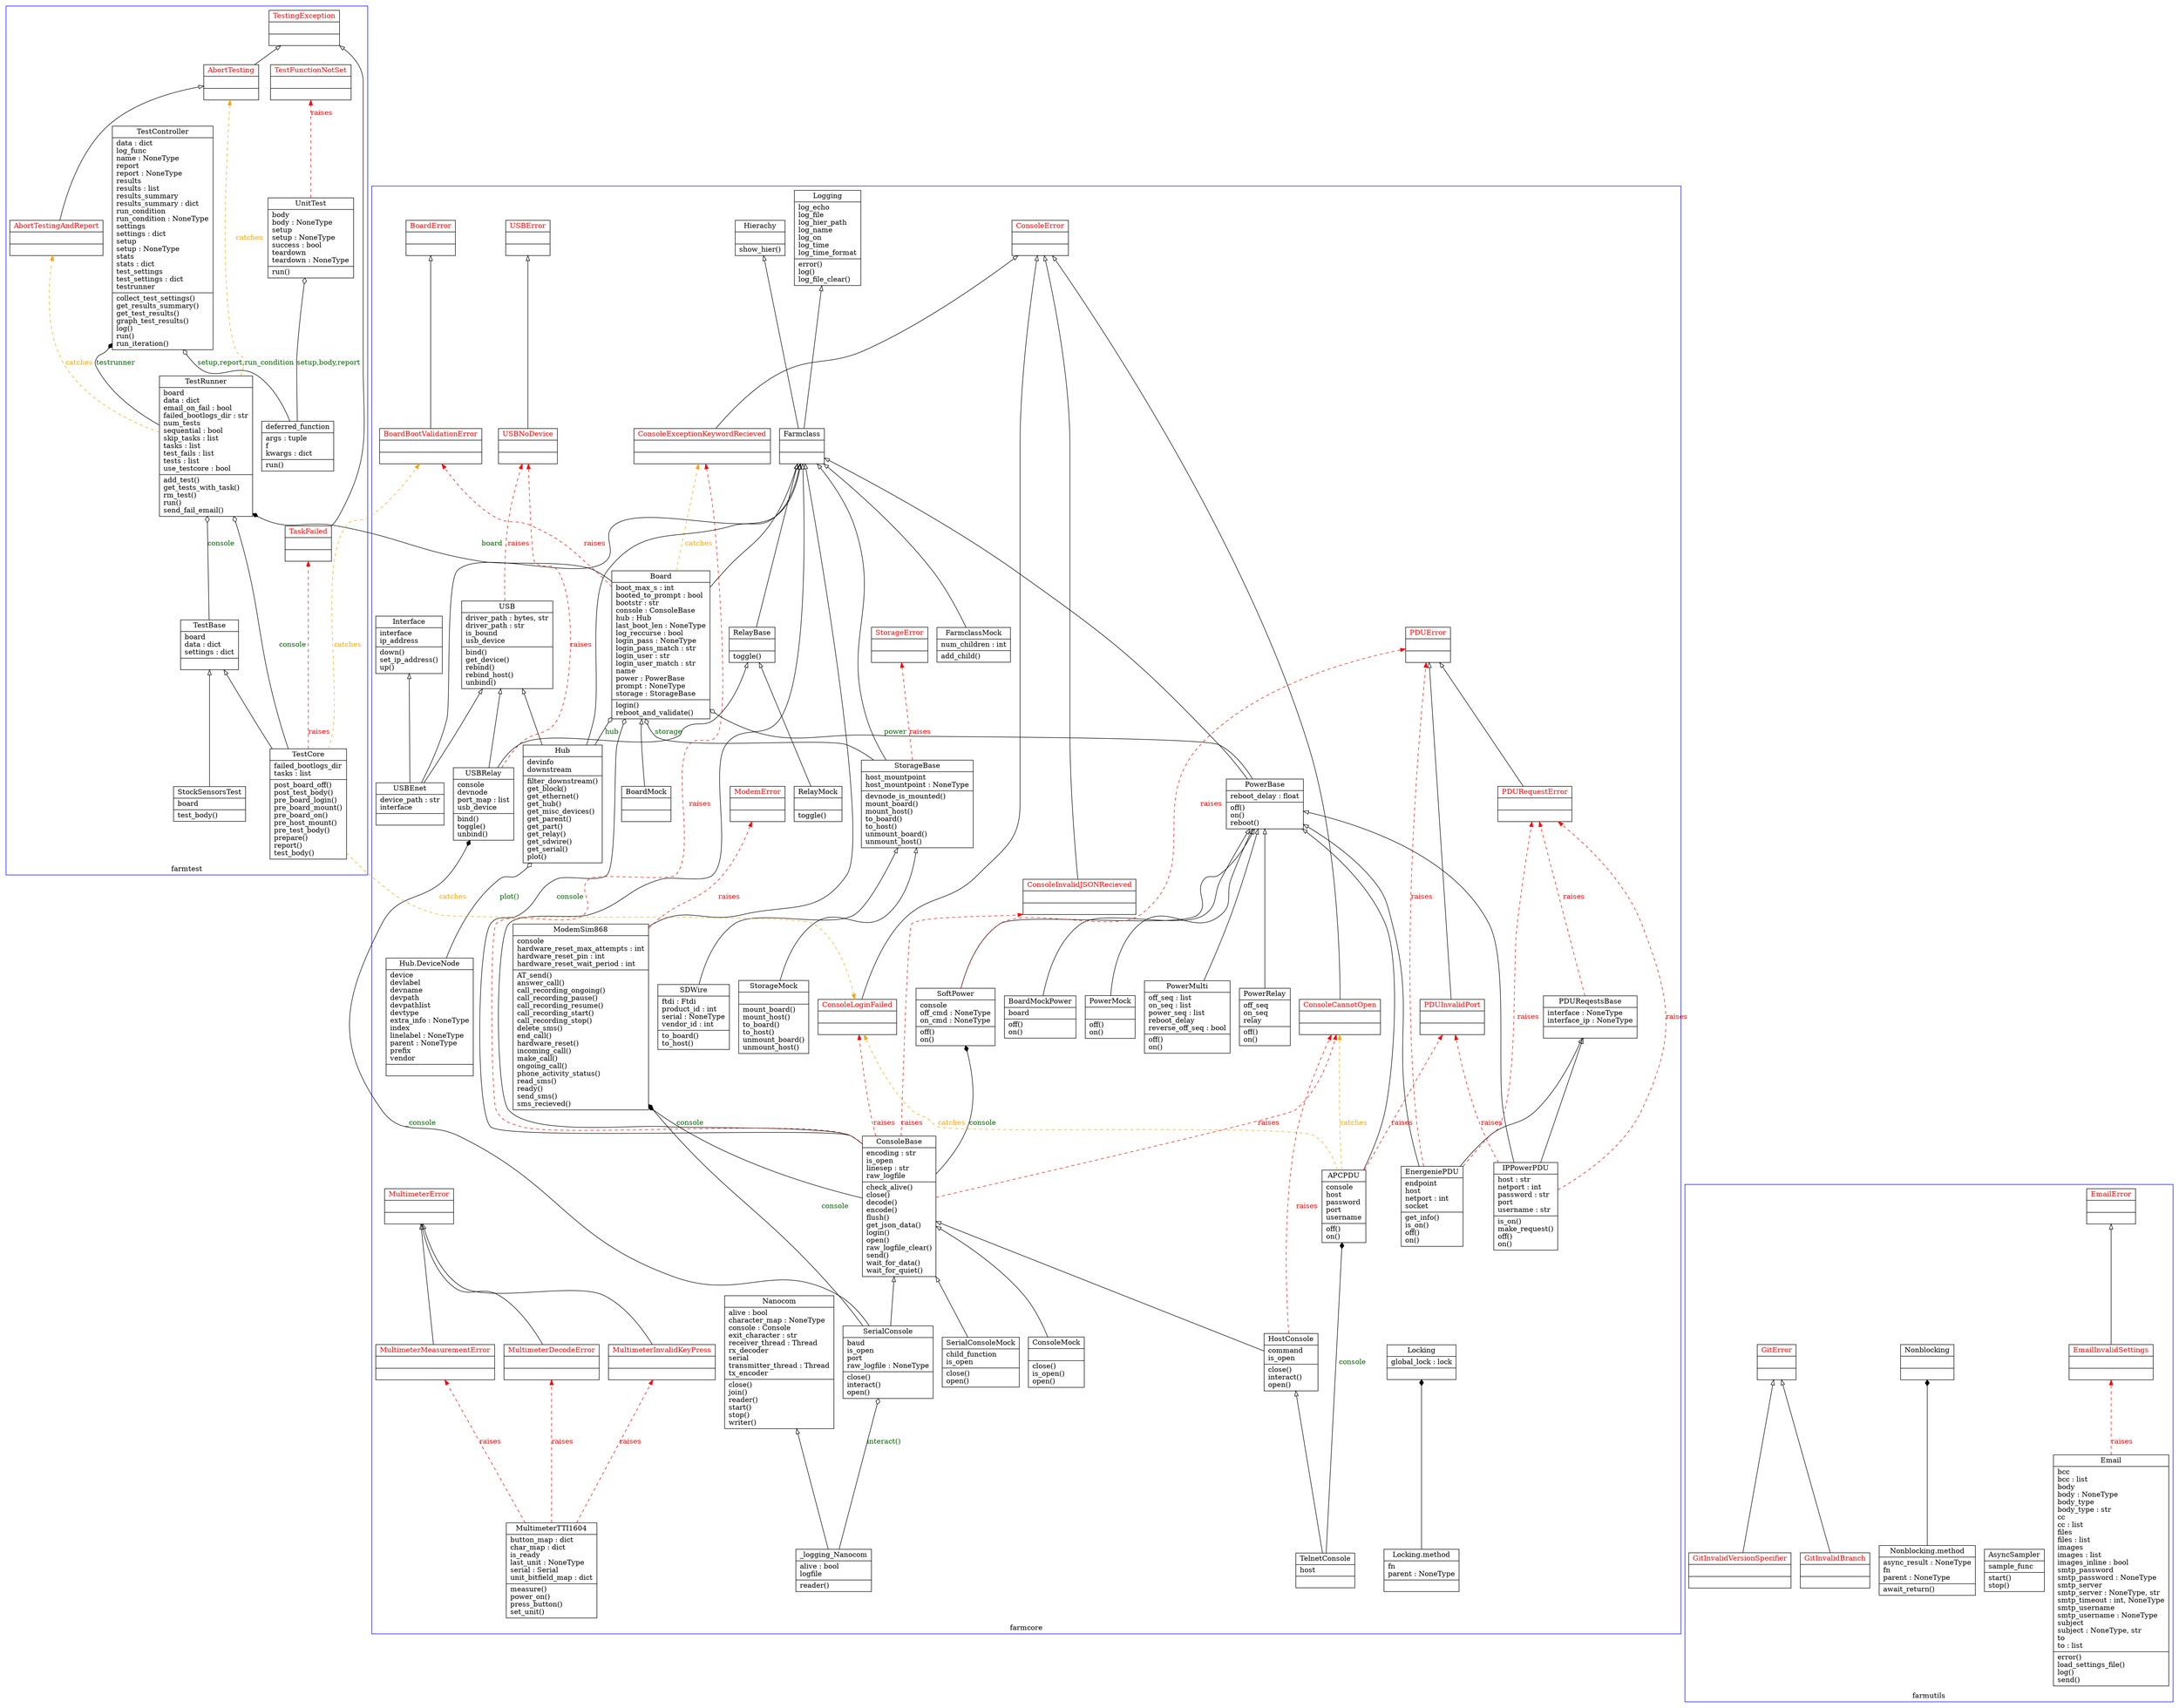 digraph "classes_farm-core" {
    charset="utf-8"
    rankdir=BT
    // ==========================
    // ==== Farmcore Classes ====
    // ==========================
    subgraph cluster_farmcore {
		label = "farmcore";
		color=blue

        "21" [label="{Farmclass|\l|}", shape="record"];
        label="farmcore";
        "22" [label="{FarmclassMock|num_children : int\l|add_child()\l}", shape="record"];
        "26" [label="{Hierachy|\l|show_hier()\l}", shape="record"];
        "31" [label="{Locking|global_lock : lock\l|}", shape="record"];
        "83" [label="{Locking.method|fn\lparent : NoneType\l|}", shape="record"];
        "32" [label="{Logging|log_echo\llog_file\llog_hier_path\llog_name\llog_on\llog_time\llog_time_format\l|error()\llog()\llog_file_clear()\l}", shape="record"];

        "4" [label="{Board|boot_max_s : int\lbooted_to_prompt : bool\lbootstr : str\lconsole : ConsoleBase\lhub : Hub\llast_boot_len : NoneType\llog_reccurse : bool\llogin_pass : NoneType\llogin_pass_match : str\llogin_user : str\llogin_user_match : str\lname\lpower : PowerBase\lprompt : NoneType\lstorage : StorageBase\l|login()\lreboot_and_validate()\l}", shape="record"];
        "7" [label="{BoardMock|\l|}", shape="record"];
        "8" [label="{BoardMockPower|board\l|off()\lon()\l}", shape="record"];

        "9" [label="{ConsoleBase|encoding : str\lis_open\llinesep : str\lraw_logfile\l|check_alive()\lclose()\ldecode()\lencode()\lflush()\lget_json_data()\llogin()\lopen()\lraw_logfile_clear()\lsend()\lwait_for_data()\lwait_for_quiet()\l}", shape="record"];
        "15" [label="{ConsoleMock|\l|close()\lis_open()\lopen()\l}", shape="record"];
        "27" [label="{HostConsole|command\lis_open\l|close()\linteract()\lopen()\l}", shape="record"];
        "68" [label="{TelnetConsole|host\l|}", shape="record"];
        "60" [label="{SerialConsole|baud\lis_open\lport\lraw_logfile : NoneType\l|close()\linteract()\lopen()\l}", shape="record"];
        "61" [label="{SerialConsoleMock|child_function\lis_open\l|close()\lopen()\l}", shape="record"];
        "46" [label="{Nanocom|alive : bool\lcharacter_map : NoneType\lconsole : Console\lexit_character : str\lreceiver_thread : Thread\lrx_decoder\lserial\ltransmitter_thread : Thread\ltx_encoder\l|close()\ljoin()\lreader()\lstart()\lstop()\lwriter()\l}", shape="record"];
        "81" [label="{_logging_Nanocom|alive : bool\llogfile\l|reader()\l}", shape="record"];

        "52" [label="{PowerBase|reboot_delay : float\l|off()\lon()\lreboot()\l}", shape="record"];
        "53" [label="{PowerMock|\l|off()\lon()\l}", shape="record"];
        "54" [label="{PowerMulti|off_seq : list\lon_seq : list\lpower_seq : list\lreboot_delay\lreverse_off_seq : bool\l|off()\lon()\l}", shape="record"];
        "55" [label="{PowerRelay|off_seq\lon_seq\lrelay\l|off()\lon()\l}", shape="record"];
        "62" [label="{SoftPower|console\loff_cmd : NoneType\lon_cmd : NoneType\l|off()\lon()\l}", shape="record"];
        "50" [label="{PDUReqestsBase|interface : NoneType\linterface_ip : NoneType\l|}", shape="record"];
        "29" [label="{IPPowerPDU|host : str\lnetport : int\lpassword : str\lport\lusername : str\l|is_on()\lmake_request()\loff()\lon()\l}", shape="record"];
        "20" [label="{EnergeniePDU|endpoint\lhost\lnetport : int\lsocket\l|get_info()\lis_on()\loff()\lon()\l}", shape="record"];
        "0" [label="{APCPDU|console\lhost\lpassword\lport\lusername\l|off()\lon()\l}", shape="record"];

        "56" [label="{RelayBase|\l|toggle()\l}", shape="record"];
        "57" [label="{RelayMock|\l|toggle()\l}", shape="record"];
        "79" [label="{USBRelay|console\ldevnode\lport_map : list\lusb_device\l|bind()\ltoggle()\lunbind()\l}", shape="record"];

        "64" [label="{StorageBase|host_mountpoint\lhost_mountpoint : NoneType\l|devnode_is_mounted()\lmount_board()\lmount_host()\lto_board()\lto_host()\lunmount_board()\lunmount_host()\l}", shape="record"];
        "59" [label="{SDWire|ftdi : Ftdi\lproduct_id : int\lserial : NoneType\lvendor_id : int\l|to_board()\lto_host()\l}", shape="record"];
        "66" [label="{StorageMock|\l|mount_board()\lmount_host()\lto_board()\lto_host()\lunmount_board()\lunmount_host()\l}", shape="record"];

        "28" [label="{Hub|devinfo\ldownstream\l|filter_downstream()\lget_block()\lget_ethernet()\lget_hub()\lget_misc_devices()\lget_parent()\lget_part()\lget_relay()\lget_sdwire()\lget_serial()\lplot()\l}", shape="record"];
        "16" [label="{Hub.DeviceNode|device\ldevlabel\ldevname\ldevpath\ldevpathlist\ldevtype\lextra_info : NoneType\lindex\llinelabel : NoneType\lparent : NoneType\lprefix\lvendor\l|}", shape="record"];

        "75" [label="{USB|driver_path : bytes, str\ldriver_path : str\lis_bound\lusb_device\l|bind()\lget_device()\lrebind()\lrebind_host()\lunbind()\l}", shape="record"];
        "76" [label="{USBEnet|device_path : str\linterface\l|}", shape="record"];

        "30" [label="{Interface|interface\lip_address\l|down()\lset_ip_address()\lup()\l}", shape="record"];

        "34" [label="{ModemSim868|console\lhardware_reset_max_attempts : int\lhardware_reset_pin : int\lhardware_reset_wait_period : int\l|AT_send()\lanswer_call()\lcall_recording_ongoing()\lcall_recording_pause()\lcall_recording_resume()\lcall_recording_start()\lcall_recording_stop()\ldelete_sms()\lend_call()\lhardware_reset()\lincoming_call()\lmake_call()\longoing_call()\lphone_activity_status()\lread_sms()\lready()\lsend_sms()\lsms_recieved()\l}", shape="record"];

        "39" [label="{MultimeterTTI1604|button_map : dict\lchar_map : dict\lis_ready\llast_unit : NoneType\lserial : Serial\lunit_bitfield_map : dict\l|measure()\lpower_on()\lpress_button()\lset_unit()\l}", shape="record"];

        // Exceptions
        "6" [ label="{BoardError|\l|}", fontcolor="red", shape="record"];
        "5" [ label="{BoardBootValidationError|\l|}", fontcolor="red", shape="record"];

        "11" [ label="{ConsoleError|\l|}", fontcolor="red", shape="record"];
        "10" [ label="{ConsoleCannotOpen|\l|}", fontcolor="red", shape="record"];
        "12" [ label="{ConsoleExceptionKeywordRecieved|\l|}", fontcolor="red", shape="record"];
        "13" [ label="{ConsoleInvalidJSONRecieved|\l|}", fontcolor="red", shape="record"];
        "14" [ label="{ConsoleLoginFailed|\l|}", fontcolor="red", shape="record"];

        "36" [ label="{MultimeterError|\l|}", fontcolor="red", shape="record"];
        "35" [ label="{MultimeterDecodeError|\l|}", fontcolor="red", shape="record"];
        "37" [ label="{MultimeterInvalidKeyPress|\l|}", fontcolor="red", shape="record"];
        "38" [ label="{MultimeterMeasurementError|\l|}", fontcolor="red", shape="record"];

        "48" [ label="{PDUError|\l|}", fontcolor="red", shape="record"];
        "51" [ label="{PDURequestError|\l|}", fontcolor="red", shape="record"];
        "49" [ label="{PDUInvalidPort|\l|}", fontcolor="red", shape="record"];

        "65" [ label="{StorageError|\l|}", fontcolor="red", shape="record"];

        "77" [ label="{USBError|\l|}", fontcolor="red", shape="record"];
        "78" [ label="{USBNoDevice|\l|}", fontcolor="red", shape="record"];

        "33" [ label="{ModemError|\l|}", fontcolor="red", shape="record"];

    }

    // ==========================
    // ==== Farmtest Classes ====
    // ==========================
    subgraph cluster_farmtest {
		label = "farmtest";
		color=blue

        "69" [label="{TestBase|board\ldata : dict\lsettings : dict\l|}", shape="record"];
        "71" [label="{TestCore|failed_bootlogs_dir\ltasks : list\l|post_board_off()\lpost_test_body()\lpre_board_login()\lpre_board_mount()\lpre_board_on()\lpre_host_mount()\lpre_test_body()\lprepare()\lreport()\ltest_body()\l}", shape="record"];
        "73" [label="{TestRunner|board\ldata : dict\lemail_on_fail : bool\lfailed_bootlogs_dir : str\lnum_tests\lsequential : bool\lskip_tasks : list\ltasks : list\ltest_fails : list\ltests : list\luse_testcore : bool\l|add_test()\lget_tests_with_task()\lrm_test()\lrun()\lsend_fail_email()\l}", shape="record"];
        "70" [label="{TestController|data : dict\llog_func\lname : NoneType\lreport\lreport : NoneType\lresults\lresults : list\lresults_summary\lresults_summary : dict\lrun_condition\lrun_condition : NoneType\lsettings\lsettings : dict\lsetup\lsetup : NoneType\lstats\lstats : dict\ltest_settings\ltest_settings : dict\ltestrunner\l|collect_test_settings()\lget_results_summary()\lget_test_results()\lgraph_test_results()\llog()\lrun()\lrun_iteration()\l}", shape="record"];

        "82" [label="{deferred_function|args : tuple\lf\lkwargs : dict\l|run()\l}", shape="record"];
        "80" [label="{UnitTest|body\lbody : NoneType\lsetup\lsetup : NoneType\lsuccess : bool\lteardown\lteardown : NoneType\l|run()\l}", shape="record"];

        "63" [label="{StockSensorsTest|board\l|test_body()\l}", shape="record"];

        // Exceptions
        "74" [ label="{TestingException|\l|}", fontcolor="red", shape="record"];
        "72" [ label="{TestFunctionNotSet|\l|}", fontcolor="red", shape="record"];
        "67" [ label="{TaskFailed|\l|}", fontcolor="red", shape="record"];
        "2" [ label="{AbortTestingAndReport|\l|}", fontcolor="red", shape="record"];
        "1" [ label="{AbortTesting|\l|}", fontcolor="red", shape="record"];
    }

    // ===========================
    // ==== Farmutils Classes ====
    // ===========================
    subgraph cluster_farmutils {
		label = "farmutils";
		color=blue

        "17" [label="{Email|bcc\lbcc : list\lbody\lbody : NoneType\lbody_type\lbody_type : str\lcc\lcc : list\lfiles\lfiles : list\limages\limages : list\limages_inline : bool\lsmtp_password\lsmtp_password : NoneType\lsmtp_server\lsmtp_server : NoneType, str\lsmtp_timeout : int, NoneType\lsmtp_username\lsmtp_username : NoneType\lsubject\lsubject : NoneType, str\lto\lto : list\l|error()\lload_settings_file()\llog()\lsend()\l}", shape="record"];
        "3" [label="{AsyncSampler|sample_func\l|start()\lstop()\l}", shape="record"];
        "47" [label="{Nonblocking|\l|}", shape="record"];
        "84" [label="{Nonblocking.method|async_result : NoneType\lfn\lparent : NoneType\l|await_return()\l}", shape="record"];

        // Exceptions
        "18" [ label="{EmailError|\l|}", fontcolor="red", shape="record"];
        "19" [ label="{EmailInvalidSettings|\l|}", fontcolor="red", shape="record"];
        "23" [ label="{GitError|\l|}", fontcolor="red", shape="record"];
        "24" [ label="{GitInvalidBranch|\l|}", fontcolor="red", shape="record"];
        "25" [ label="{GitInvalidVersionSpecifier|\l|}", fontcolor="red", shape="record"];
    }

    // =======================
    // ==== Relationships ====
    // =======================
    // == Raises Exceptions ==
    "4" -> "5" [arrowhead="normal", arrowtail="none", color="red", fontcolor="red", label="raises", style="dashed"];

    // = farmcore =
    // MultimeterErrors
    "39" -> "35" [arrowhead="normal", arrowtail="none", color="red", fontcolor="red", label="raises", style="dashed"];
    "39" -> "37" [arrowhead="normal", arrowtail="none", color="red", fontcolor="red", label="raises", style="dashed"];
    "39" -> "38" [arrowhead="normal", arrowtail="none", color="red", fontcolor="red", label="raises", style="dashed"];

    // ConsoleErrors
    "9" -> "10" [arrowhead="normal", arrowtail="none", color="red", fontcolor="red", label="raises", style="dashed"];
    "9" -> "12" [arrowhead="normal", arrowtail="none", color="red", fontcolor="red", label="raises", style="dashed"];
    "9" -> "13" [arrowhead="normal", arrowtail="none", color="red", fontcolor="red", label="raises", style="dashed"];
    "9" -> "14" [arrowhead="normal", arrowtail="none", color="red", fontcolor="red", label="raises", style="dashed"];
    "27" -> "10" [arrowhead="normal", arrowtail="none", color="red", fontcolor="red", label="raises", style="dashed"];

    // PDUErrors
    "20" -> "51" [arrowhead="normal", arrowtail="none", color="red", fontcolor="red", label="raises", style="dashed"];
    "29" -> "51" [arrowhead="normal", arrowtail="none", color="red", fontcolor="red", label="raises", style="dashed"];
    "50" -> "51" [arrowhead="normal", arrowtail="none", color="red", fontcolor="red", label="raises", style="dashed"];
    "62" -> "48" [arrowhead="normal", arrowtail="none", color="red", fontcolor="red", label="raises", style="dashed"];
    "20" -> "48" [arrowhead="normal", arrowtail="none", color="red", fontcolor="red", label="raises", style="dashed"];
    "0" -> "49" [arrowhead="normal", arrowtail="none", color="red", fontcolor="red", label="raises", style="dashed"];
    "29" -> "49" [arrowhead="normal", arrowtail="none", color="red", fontcolor="red", label="raises", style="dashed"];

    // StorageErrors
    "64" -> "65" [arrowhead="normal", arrowtail="none", color="red", fontcolor="red", label="raises", style="dashed"];

    // USBErrors
    "75" -> "78" [arrowhead="normal", arrowtail="none", color="red", fontcolor="red", label="raises", style="dashed"];
    "79" -> "78" [arrowhead="normal", arrowtail="none", color="red", fontcolor="red", label="raises", style="dashed"];

    // ModemErrors
    "34" -> "33" [arrowhead="normal", arrowtail="none", color="red", fontcolor="red", label="raises", style="dashed"];

    // = farmtest=
    "80" -> "72" [arrowhead="normal", arrowtail="none", color="red", fontcolor="red", label="raises", style="dashed"];
    "71" -> "67" [arrowhead="normal", arrowtail="none", color="red", fontcolor="red", label="raises", style="dashed"];

    // = farmutils
    "17" -> "19" [arrowhead="normal", arrowtail="none", color="red", fontcolor="red", label="raises", style="dashed"];

    // == Catches Exceptions ==
    // = farmcore =
    "0" -> "10" [arrowhead="normal", arrowtail="none", color="orange", fontcolor="orange", label="catches", style="dashed"];
    "4" -> "12" [arrowhead="normal", arrowtail="none", color="orange", fontcolor="orange", label="catches", style="dashed"];
    "0" -> "14" [arrowhead="normal", arrowtail="none", color="orange", fontcolor="orange", label="catches", style="dashed"];
    "71" -> "14" [arrowhead="normal", arrowtail="none", color="orange", fontcolor="orange", label="catches", style="dashed"];
    "71" -> "5" [arrowhead="normal", arrowtail="none", color="orange", fontcolor="orange", label="catches", style="dashed"];

    // = farmtest =
    "73" -> "2" [arrowhead="normal", arrowtail="none", color="orange", fontcolor="orange", label="catches", style="dashed"];
    "73" -> "1" [arrowhead="normal", arrowtail="none", color="orange", fontcolor="orange", label="catches", style="dashed"];

    // = farmutils =

    // Inheitance/Relisation
    "0" -> "52" [arrowhead="empty", arrowtail="none"];
    "1" -> "74" [arrowhead="empty", arrowtail="none"];
    "2" -> "1" [arrowhead="empty", arrowtail="none"];
    "4" -> "21" [arrowhead="empty", arrowtail="none"];
    "5" -> "6" [arrowhead="empty", arrowtail="none"];
    "7" -> "4" [arrowhead="empty", arrowtail="none"];
    "8" -> "52" [arrowhead="empty", arrowtail="none"];
    "9" -> "21" [arrowhead="empty", arrowtail="none"];
    "10" -> "11" [arrowhead="empty", arrowtail="none"];
    "12" -> "11" [arrowhead="empty", arrowtail="none"];
    "13" -> "11" [arrowhead="empty", arrowtail="none"];
    "14" -> "11" [arrowhead="empty", arrowtail="none"];
    "15" -> "9" [arrowhead="empty", arrowtail="none"];
    "19" -> "18" [arrowhead="empty", arrowtail="none"];
    "20" -> "50" [arrowhead="empty", arrowtail="none"];
    "20" -> "52" [arrowhead="empty", arrowtail="none"];
    "21" -> "26" [arrowhead="empty", arrowtail="none"];
    "21" -> "32" [arrowhead="empty", arrowtail="none"];
    "22" -> "21" [arrowhead="empty", arrowtail="none"];
    "24" -> "23" [arrowhead="empty", arrowtail="none"];
    "25" -> "23" [arrowhead="empty", arrowtail="none"];
    "27" -> "9" [arrowhead="empty", arrowtail="none"];
    "28" -> "21" [arrowhead="empty", arrowtail="none"];
    "28" -> "75" [arrowhead="empty", arrowtail="none"];
    "29" -> "50" [arrowhead="empty", arrowtail="none"];
    "29" -> "52" [arrowhead="empty", arrowtail="none"];
    "34" -> "21" [arrowhead="empty", arrowtail="none"];
    "35" -> "36" [arrowhead="empty", arrowtail="none"];
    "37" -> "36" [arrowhead="empty", arrowtail="none"];
    "38" -> "36" [arrowhead="empty", arrowtail="none"];
    "49" -> "48" [arrowhead="empty", arrowtail="none"];
    "51" -> "48" [arrowhead="empty", arrowtail="none"];
    "52" -> "21" [arrowhead="empty", arrowtail="none"];
    "53" -> "52" [arrowhead="empty", arrowtail="none"];
    "54" -> "52" [arrowhead="empty", arrowtail="none"];
    "55" -> "52" [arrowhead="empty", arrowtail="none"];
    "56" -> "21" [arrowhead="empty", arrowtail="none"];
    "57" -> "56" [arrowhead="empty", arrowtail="none"];
    "59" -> "64" [arrowhead="empty", arrowtail="none"];
    "60" -> "9" [arrowhead="empty", arrowtail="none"];
    "61" -> "9" [arrowhead="empty", arrowtail="none"];
    "62" -> "52" [arrowhead="empty", arrowtail="none"];
    "63" -> "69" [arrowhead="empty", arrowtail="none"];
    "64" -> "21" [arrowhead="empty", arrowtail="none"];
    "66" -> "64" [arrowhead="empty", arrowtail="none"];
    "67" -> "74" [arrowhead="empty", arrowtail="none"];
    "68" -> "27" [arrowhead="empty", arrowtail="none"];
    "71" -> "69" [arrowhead="empty", arrowtail="none"];
    "76" -> "21" [arrowhead="empty", arrowtail="none"];
    "76" -> "30" [arrowhead="empty", arrowtail="none"];
    "76" -> "75" [arrowhead="empty", arrowtail="none"];
    "78" -> "77" [arrowhead="empty", arrowtail="none"];
    "79" -> "56" [arrowhead="empty", arrowtail="none"];
    "79" -> "75" [arrowhead="empty", arrowtail="none"];
    "81" -> "46" [arrowhead="empty", arrowtail="none"];

    // Composition
    "60" -> "34" [arrowhead="diamond", arrowtail="none", fontcolor="darkgreen", label="console", style="solid"];
    "60" -> "79" [arrowhead="diamond", arrowtail="none", fontcolor="darkgreen", label="_console", style="solid"];
    "68" -> "0" [arrowhead="diamond", arrowtail="none", fontcolor="darkgreen", label="console", style="solid"];
    "9" -> "34" [arrowhead="diamond", arrowtail="none", fontcolor="darkgreen", label="console", style="solid"];
    "9" -> "62" [arrowhead="diamond", arrowtail="none", fontcolor="darkgreen", label="console", style="solid"];
    "4" -> "73" [arrowhead="diamond", arrowtail="none", fontcolor="darkgreen", label="board", style="solid"];
    "73" -> "70" [arrowhead="diamond", arrowtail="none", fontcolor="darkgreen", label="testrunner", style="solid"];
    "84" -> "47" [arrowhead="diamond", arrowtail="none", fontcolor="darkgreen", label="", style="solid"];
    "83" -> "31" [arrowhead="diamond", arrowtail="none", fontcolor="darkgreen", label="", style="solid"];

    // Aggregation
    "28" -> "4" [arrowhead="ediamond", arrowtail="none", fontcolor="darkgreen", label="hub", style="solid"];
    "64" -> "4" [arrowhead="ediamond", arrowtail="none", fontcolor="darkgreen", label="storage", style="solid"];
    "52" -> "4" [arrowhead="ediamond", arrowtail="none", fontcolor="darkgreen", label="power", style="solid"];
    "9" -> "4" [arrowhead="ediamond", arrowtail="none", fontcolor="darkgreen", label="console", style="solid"];
    "69" -> "73" [arrowhead="ediamond", arrowtail="none", fontcolor="darkgreen", label="console", style="solid"];
    "71" -> "73" [arrowhead="ediamond", arrowtail="none", fontcolor="darkgreen", label="console", style="solid"];
    "82" -> "80" [arrowhead="ediamond", arrowtail="none", fontcolor="darkgreen", label="setup,body,report", style="solid"];
    "82" -> "70" [arrowhead="ediamond", arrowtail="none", fontcolor="darkgreen", label="setup,report,run_condition", style="solid"];
    "81" -> "60" [arrowhead="ediamond", arrowtail="none", fontcolor="darkgreen", label="interact()", style="solid"];
    "16" -> "28" [arrowhead="ediamond", arrowtail="none", fontcolor="darkgreen", label="plot()", style="solid"];
}

